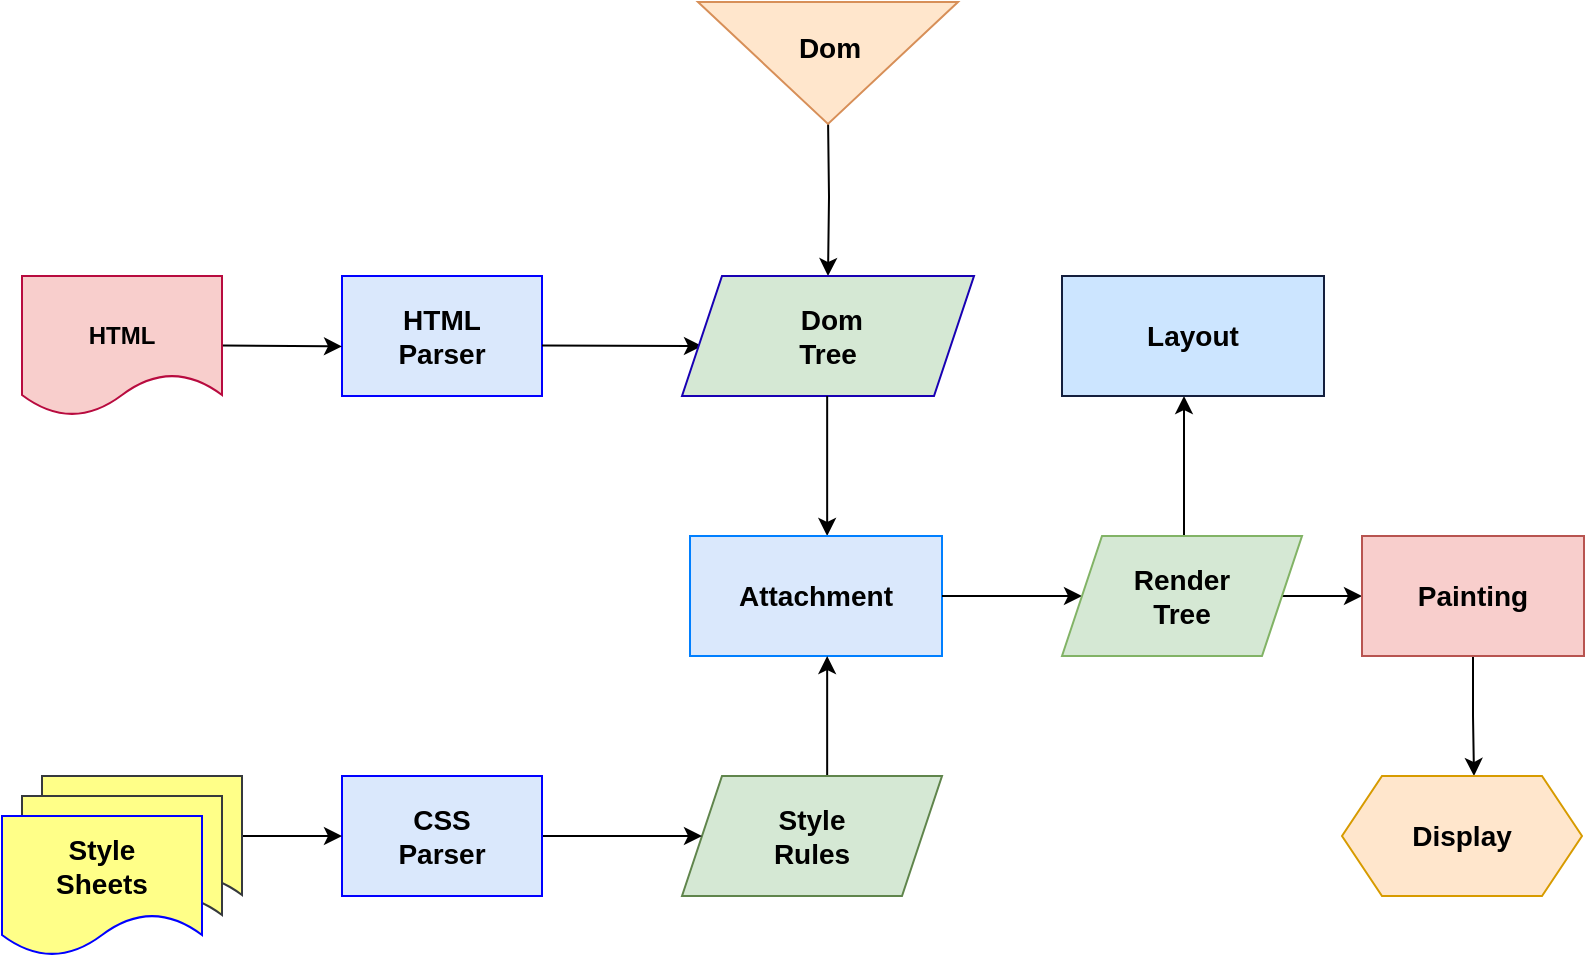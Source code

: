 <mxfile version="24.7.12">
  <diagram name="第 1 页" id="CM5frEGZMOGYdJdPdgxb">
    <mxGraphModel dx="398" dy="207" grid="1" gridSize="10" guides="1" tooltips="1" connect="1" arrows="1" fold="1" page="1" pageScale="1" pageWidth="827" pageHeight="1169" background="#FFFFFF" math="0" shadow="0">
      <root>
        <mxCell id="0" />
        <mxCell id="1" parent="0" />
        <mxCell id="ttmQ-iRGi5GbIsY0zkrh-1" value="" style="edgeStyle=orthogonalEdgeStyle;rounded=0;orthogonalLoop=1;jettySize=auto;html=1;curved=0;" parent="1" target="MIKHkH5czW7Q3cuvCCsl-2" edge="1">
          <mxGeometry relative="1" as="geometry">
            <mxPoint x="432" y="124" as="sourcePoint" />
          </mxGeometry>
        </mxCell>
        <mxCell id="RSiTvYrEAQizDabYgRL6-1" value="" style="triangle;whiteSpace=wrap;html=1;rotation=90;fillColor=#ffe6cc;strokeColor=#D78F58;" parent="1" vertex="1">
          <mxGeometry x="401.5" y="32.5" width="61" height="130" as="geometry" />
        </mxCell>
        <mxCell id="RSiTvYrEAQizDabYgRL6-2" value="&lt;font style=&quot;font-size: 14px;&quot;&gt;&lt;b&gt;Dom&lt;/b&gt;&lt;/font&gt;&lt;div style=&quot;font-size: 14px;&quot;&gt;&lt;br&gt;&lt;/div&gt;" style="text;html=1;align=center;verticalAlign=middle;whiteSpace=wrap;rounded=0;" parent="1" vertex="1">
          <mxGeometry x="403" y="82.5" width="60" height="30" as="geometry" />
        </mxCell>
        <mxCell id="RSiTvYrEAQizDabYgRL6-4" value="" style="shape=document;whiteSpace=wrap;html=1;boundedLbl=1;fillColor=#f8cecc;strokeColor=#B80B3F;" parent="1" vertex="1">
          <mxGeometry x="29" y="204" width="100" height="70" as="geometry" />
        </mxCell>
        <mxCell id="RSiTvYrEAQizDabYgRL6-5" value="&lt;b&gt;HTML&lt;/b&gt;" style="text;html=1;align=center;verticalAlign=middle;whiteSpace=wrap;rounded=0;" parent="1" vertex="1">
          <mxGeometry x="39" y="219" width="80" height="30" as="geometry" />
        </mxCell>
        <mxCell id="RSiTvYrEAQizDabYgRL6-6" value="&lt;b style=&quot;font-size: 14px;&quot;&gt;&lt;font style=&quot;font-size: 14px;&quot;&gt;HTML&lt;/font&gt;&lt;/b&gt;&lt;div style=&quot;font-size: 14px;&quot;&gt;&lt;b style=&quot;&quot;&gt;&lt;font style=&quot;font-size: 14px;&quot;&gt;Parser&lt;/font&gt;&lt;/b&gt;&lt;/div&gt;" style="rounded=0;whiteSpace=wrap;html=1;fillColor=#dae8fc;strokeColor=#0000FF;" parent="1" vertex="1">
          <mxGeometry x="189" y="204" width="100" height="60" as="geometry" />
        </mxCell>
        <mxCell id="RSiTvYrEAQizDabYgRL6-9" value="" style="endArrow=classic;html=1;rounded=0;entryX=0;entryY=0.5;entryDx=0;entryDy=0;exitX=1.004;exitY=0.423;exitDx=0;exitDy=0;exitPerimeter=0;" parent="1" edge="1">
          <mxGeometry width="50" height="50" relative="1" as="geometry">
            <mxPoint x="129.44" y="238.8" as="sourcePoint" />
            <mxPoint x="189" y="239.19" as="targetPoint" />
          </mxGeometry>
        </mxCell>
        <mxCell id="MIKHkH5czW7Q3cuvCCsl-1" value="" style="endArrow=classic;html=1;rounded=0;" parent="1" edge="1">
          <mxGeometry width="50" height="50" relative="1" as="geometry">
            <mxPoint x="289" y="238.76" as="sourcePoint" />
            <mxPoint x="369" y="239" as="targetPoint" />
          </mxGeometry>
        </mxCell>
        <mxCell id="MIKHkH5czW7Q3cuvCCsl-2" value="&lt;font style=&quot;font-size: 14px;&quot;&gt;&lt;b&gt;&amp;nbsp; Dom&amp;nbsp;&lt;/b&gt;&lt;/font&gt;&lt;div&gt;&lt;span style=&quot;font-size: 14px; background-color: initial;&quot;&gt;&lt;b&gt;Tree&lt;/b&gt;&lt;/span&gt;&lt;/div&gt;" style="shape=parallelogram;perimeter=parallelogramPerimeter;whiteSpace=wrap;html=1;fixedSize=1;fillColor=#d5e8d4;strokeColor=#1800B3;" parent="1" vertex="1">
          <mxGeometry x="359" y="204" width="146" height="60" as="geometry" />
        </mxCell>
        <mxCell id="ttmQ-iRGi5GbIsY0zkrh-2" value="" style="endArrow=classic;html=1;rounded=0;" parent="1" edge="1">
          <mxGeometry width="50" height="50" relative="1" as="geometry">
            <mxPoint x="431.58" y="264" as="sourcePoint" />
            <mxPoint x="431.58" y="334" as="targetPoint" />
          </mxGeometry>
        </mxCell>
        <mxCell id="ttmQ-iRGi5GbIsY0zkrh-3" value="&lt;font style=&quot;font-size: 14px;&quot;&gt;&lt;b&gt;Attachment&lt;/b&gt;&lt;/font&gt;" style="rounded=0;whiteSpace=wrap;html=1;fillColor=#dae8fc;strokeColor=#007FFF;" parent="1" vertex="1">
          <mxGeometry x="363" y="334" width="126" height="60" as="geometry" />
        </mxCell>
        <mxCell id="ttmQ-iRGi5GbIsY0zkrh-4" value="" style="endArrow=classic;html=1;rounded=0;" parent="1" edge="1">
          <mxGeometry width="50" height="50" relative="1" as="geometry">
            <mxPoint x="431.58" y="454" as="sourcePoint" />
            <mxPoint x="431.58" y="394" as="targetPoint" />
          </mxGeometry>
        </mxCell>
        <mxCell id="ttmQ-iRGi5GbIsY0zkrh-5" value="&lt;font style=&quot;font-size: 14px;&quot;&gt;&lt;b&gt;Style&lt;/b&gt;&lt;/font&gt;&lt;div style=&quot;font-size: 14px;&quot;&gt;&lt;font style=&quot;font-size: 14px;&quot;&gt;&lt;b&gt;Rules&lt;/b&gt;&lt;/font&gt;&lt;/div&gt;" style="shape=parallelogram;perimeter=parallelogramPerimeter;whiteSpace=wrap;html=1;fixedSize=1;fillColor=#d5e8d4;strokeColor=#60854C;" parent="1" vertex="1">
          <mxGeometry x="359" y="454" width="130" height="60" as="geometry" />
        </mxCell>
        <mxCell id="ttmQ-iRGi5GbIsY0zkrh-6" value="" style="endArrow=classic;html=1;rounded=0;entryX=0;entryY=0.5;entryDx=0;entryDy=0;" parent="1" target="ttmQ-iRGi5GbIsY0zkrh-5" edge="1">
          <mxGeometry width="50" height="50" relative="1" as="geometry">
            <mxPoint x="289" y="484" as="sourcePoint" />
            <mxPoint x="379" y="474" as="targetPoint" />
          </mxGeometry>
        </mxCell>
        <mxCell id="ttmQ-iRGi5GbIsY0zkrh-7" value="&lt;font style=&quot;font-size: 14px;&quot;&gt;&lt;b&gt;CSS&lt;/b&gt;&lt;/font&gt;&lt;div style=&quot;font-size: 14px;&quot;&gt;&lt;font style=&quot;font-size: 14px;&quot;&gt;&lt;b&gt;Parser&lt;/b&gt;&lt;/font&gt;&lt;/div&gt;" style="rounded=0;whiteSpace=wrap;html=1;fillColor=#dae8fc;strokeColor=#0000FF;" parent="1" vertex="1">
          <mxGeometry x="189" y="454" width="100" height="60" as="geometry" />
        </mxCell>
        <mxCell id="ttmQ-iRGi5GbIsY0zkrh-22" value="" style="edgeStyle=orthogonalEdgeStyle;rounded=0;orthogonalLoop=1;jettySize=auto;html=1;" parent="1" source="ttmQ-iRGi5GbIsY0zkrh-10" target="ttmQ-iRGi5GbIsY0zkrh-7" edge="1">
          <mxGeometry relative="1" as="geometry">
            <Array as="points">
              <mxPoint x="149" y="484" />
              <mxPoint x="149" y="484" />
            </Array>
          </mxGeometry>
        </mxCell>
        <mxCell id="ttmQ-iRGi5GbIsY0zkrh-13" value="" style="endArrow=classic;html=1;rounded=0;" parent="1" edge="1">
          <mxGeometry width="50" height="50" relative="1" as="geometry">
            <mxPoint x="489" y="364" as="sourcePoint" />
            <mxPoint x="559" y="364" as="targetPoint" />
          </mxGeometry>
        </mxCell>
        <mxCell id="ttmQ-iRGi5GbIsY0zkrh-17" value="" style="edgeStyle=orthogonalEdgeStyle;rounded=0;orthogonalLoop=1;jettySize=auto;html=1;" parent="1" source="ttmQ-iRGi5GbIsY0zkrh-14" target="ttmQ-iRGi5GbIsY0zkrh-16" edge="1">
          <mxGeometry relative="1" as="geometry">
            <Array as="points">
              <mxPoint x="610" y="320" />
              <mxPoint x="610" y="320" />
            </Array>
          </mxGeometry>
        </mxCell>
        <mxCell id="ttmQ-iRGi5GbIsY0zkrh-19" value="" style="edgeStyle=orthogonalEdgeStyle;rounded=0;orthogonalLoop=1;jettySize=auto;html=1;" parent="1" source="ttmQ-iRGi5GbIsY0zkrh-14" target="ttmQ-iRGi5GbIsY0zkrh-18" edge="1">
          <mxGeometry relative="1" as="geometry" />
        </mxCell>
        <mxCell id="ttmQ-iRGi5GbIsY0zkrh-14" value="&lt;b style=&quot;font-size: 14px;&quot;&gt;&lt;font style=&quot;font-size: 14px;&quot;&gt;Render&lt;/font&gt;&lt;/b&gt;&lt;div style=&quot;font-size: 14px;&quot;&gt;&lt;b style=&quot;&quot;&gt;&lt;font style=&quot;font-size: 14px;&quot;&gt;Tree&lt;/font&gt;&lt;/b&gt;&lt;/div&gt;" style="shape=parallelogram;perimeter=parallelogramPerimeter;whiteSpace=wrap;html=1;fixedSize=1;fillColor=#d5e8d4;strokeColor=#82b366;" parent="1" vertex="1">
          <mxGeometry x="549" y="334" width="120" height="60" as="geometry" />
        </mxCell>
        <mxCell id="ttmQ-iRGi5GbIsY0zkrh-16" value="&lt;b&gt;&lt;font style=&quot;font-size: 14px;&quot;&gt;Layout&lt;/font&gt;&lt;/b&gt;" style="whiteSpace=wrap;html=1;fillColor=#cce5ff;strokeColor=#141F3D;" parent="1" vertex="1">
          <mxGeometry x="549" y="204" width="131" height="60" as="geometry" />
        </mxCell>
        <mxCell id="ttmQ-iRGi5GbIsY0zkrh-21" value="" style="edgeStyle=orthogonalEdgeStyle;rounded=0;orthogonalLoop=1;jettySize=auto;html=1;" parent="1" source="ttmQ-iRGi5GbIsY0zkrh-18" target="ttmQ-iRGi5GbIsY0zkrh-20" edge="1">
          <mxGeometry relative="1" as="geometry">
            <Array as="points">
              <mxPoint x="755" y="424" />
              <mxPoint x="755" y="424" />
            </Array>
          </mxGeometry>
        </mxCell>
        <mxCell id="ttmQ-iRGi5GbIsY0zkrh-18" value="&lt;b&gt;&lt;font style=&quot;font-size: 14px;&quot;&gt;Painting&lt;/font&gt;&lt;/b&gt;" style="whiteSpace=wrap;html=1;fillColor=#f8cecc;strokeColor=#b85450;" parent="1" vertex="1">
          <mxGeometry x="699" y="334" width="111" height="60" as="geometry" />
        </mxCell>
        <mxCell id="ttmQ-iRGi5GbIsY0zkrh-20" value="&lt;font style=&quot;font-size: 14px;&quot;&gt;&lt;b&gt;Display&lt;/b&gt;&lt;/font&gt;" style="shape=hexagon;perimeter=hexagonPerimeter2;whiteSpace=wrap;html=1;fixedSize=1;fillColor=#ffe6cc;strokeColor=#d79b00;" parent="1" vertex="1">
          <mxGeometry x="689" y="454" width="120" height="60" as="geometry" />
        </mxCell>
        <mxCell id="ttmQ-iRGi5GbIsY0zkrh-23" value="" style="group" parent="1" vertex="1" connectable="0">
          <mxGeometry x="19" y="454" width="120" height="90" as="geometry" />
        </mxCell>
        <mxCell id="ttmQ-iRGi5GbIsY0zkrh-10" value="" style="shape=document;whiteSpace=wrap;html=1;boundedLbl=1;fillColor=#ffff88;strokeColor=#36393d;" parent="ttmQ-iRGi5GbIsY0zkrh-23" vertex="1">
          <mxGeometry x="20" width="100" height="70" as="geometry" />
        </mxCell>
        <mxCell id="ttmQ-iRGi5GbIsY0zkrh-11" value="" style="shape=document;whiteSpace=wrap;html=1;boundedLbl=1;fillColor=#ffff88;strokeColor=#36393d;" parent="ttmQ-iRGi5GbIsY0zkrh-23" vertex="1">
          <mxGeometry x="10" y="10" width="100" height="70" as="geometry" />
        </mxCell>
        <mxCell id="ttmQ-iRGi5GbIsY0zkrh-12" value="&lt;font style=&quot;font-size: 14px;&quot;&gt;&lt;b&gt;Style&lt;/b&gt;&lt;/font&gt;&lt;div style=&quot;font-size: 14px;&quot;&gt;&lt;font style=&quot;font-size: 14px;&quot;&gt;&lt;b&gt;Sheets&lt;/b&gt;&lt;/font&gt;&lt;/div&gt;" style="shape=document;whiteSpace=wrap;html=1;boundedLbl=1;fillColor=#ffff88;strokeColor=#0000FF;" parent="ttmQ-iRGi5GbIsY0zkrh-23" vertex="1">
          <mxGeometry y="20" width="100" height="70" as="geometry" />
        </mxCell>
      </root>
    </mxGraphModel>
  </diagram>
</mxfile>
